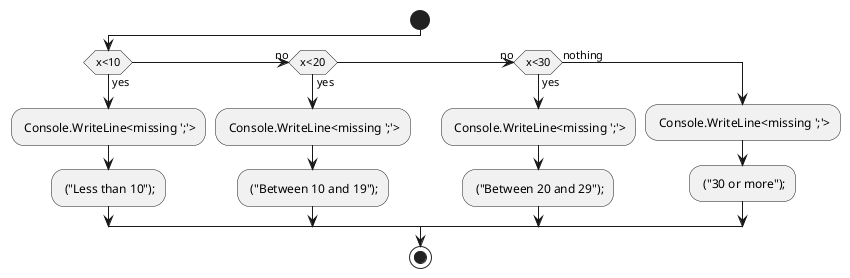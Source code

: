 @startuml
start
if (x<10) then (yes)
: Console.WriteLine<missing ';'>;
: ("Less than 10");;
(no) elseif (x<20) then (yes)
: Console.WriteLine<missing ';'>;
: ("Between 10 and 19");;
(no) elseif (x<30) then (yes)
: Console.WriteLine<missing ';'>;
: ("Between 20 and 29");;
else (nothing)
: Console.WriteLine<missing ';'>;
: ("30 or more");;
endif
stop
@enduml